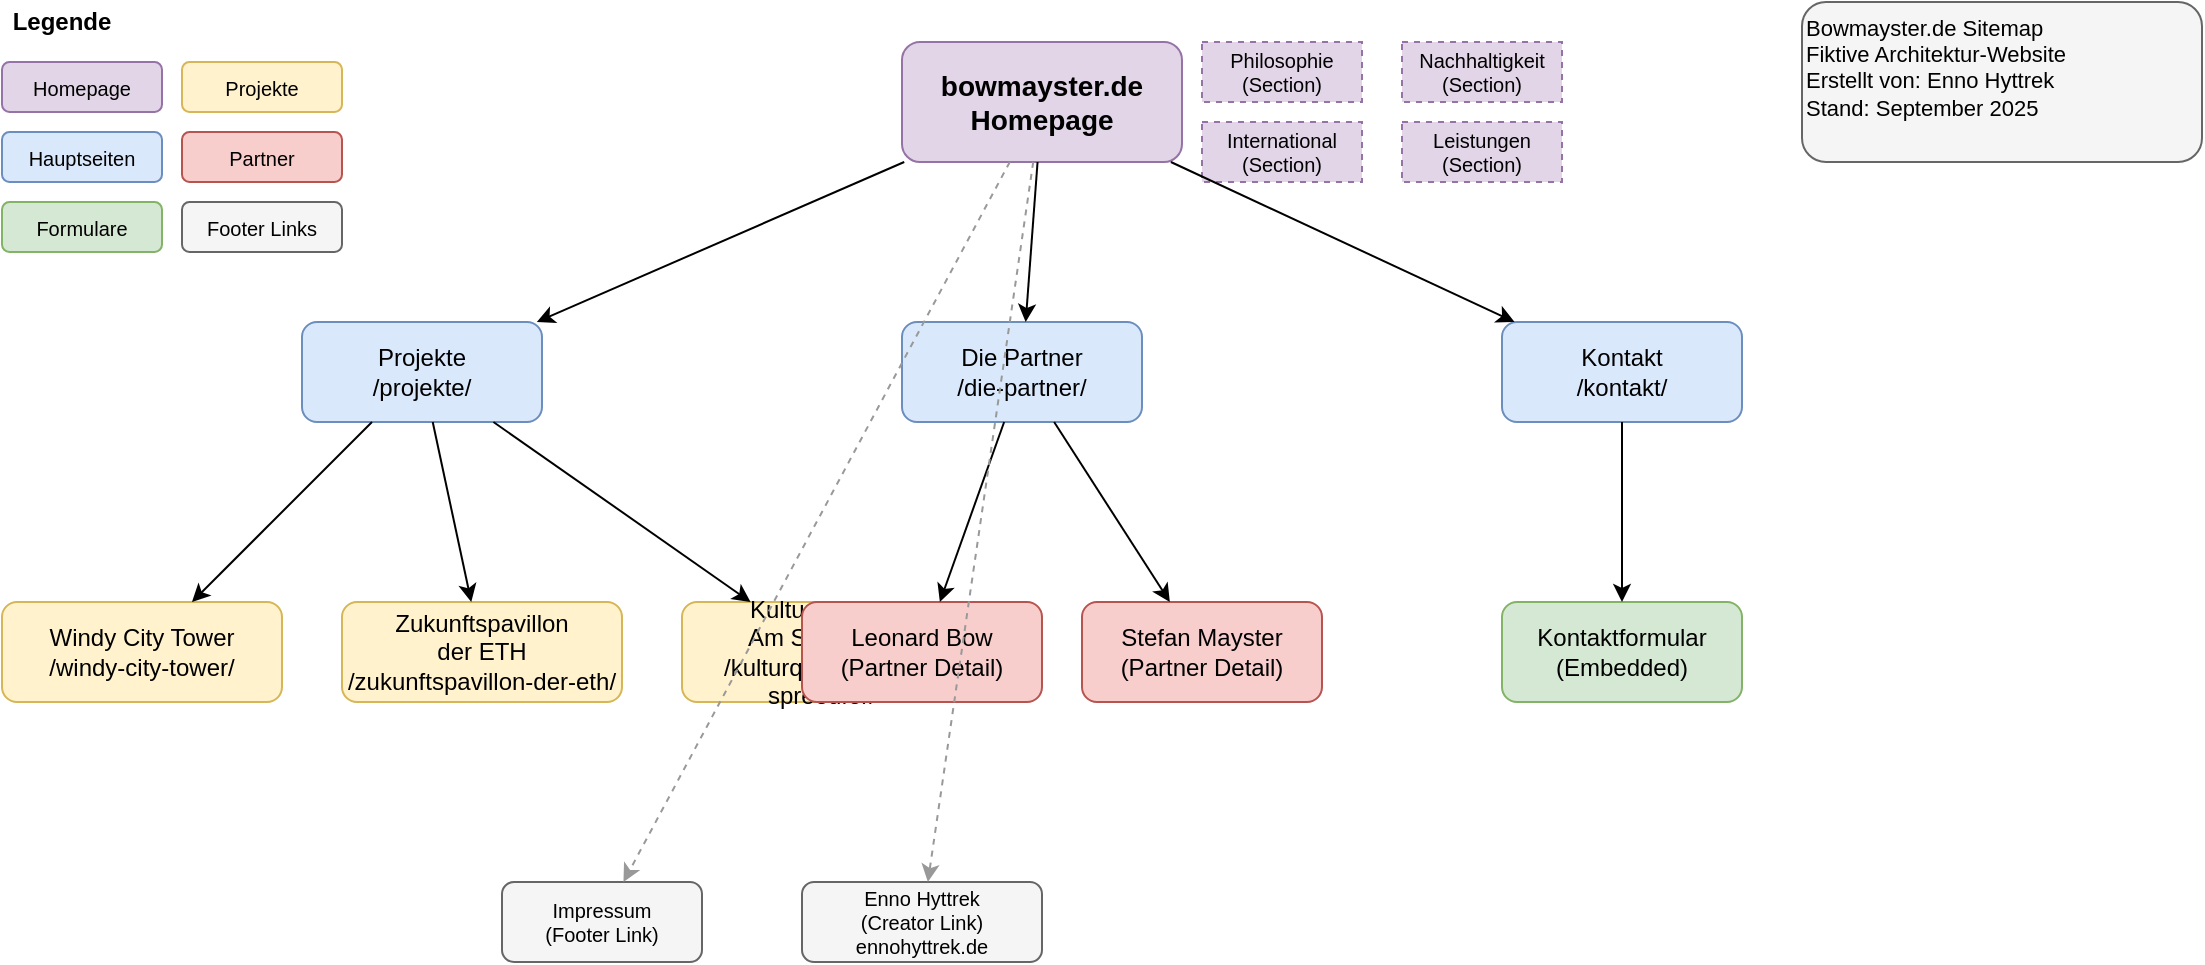 <mxfile>
    <diagram name="Bowmayster Sitemap" id="sitemap-bowmayster-a-01">
        <mxGraphModel dx="522" dy="1059" grid="1" gridSize="10" guides="1" tooltips="1" connect="1" arrows="1" fold="1" page="1" pageScale="1" pageWidth="1169" pageHeight="827" math="0" shadow="0">
            <root>
                <mxCell id="0"/>
                <mxCell id="1" parent="0"/>
                <mxCell id="homepage" value="bowmayster.de&#xa;Homepage" style="rounded=1;whiteSpace=wrap;html=1;fillColor=#e1d5e7;strokeColor=#9673a6;fontStyle=1;fontSize=14;" parent="1" vertex="1">
                    <mxGeometry x="500" y="80" width="140" height="60" as="geometry"/>
                </mxCell>
                <mxCell id="projekte" value="Projekte&#xa;/projekte/" style="rounded=1;whiteSpace=wrap;html=1;fillColor=#dae8fc;strokeColor=#6c8ebf;" parent="1" vertex="1">
                    <mxGeometry x="200" y="220" width="120" height="50" as="geometry"/>
                </mxCell>
                <mxCell id="partner" value="Die Partner&#xa;/die-partner/" style="rounded=1;whiteSpace=wrap;html=1;fillColor=#dae8fc;strokeColor=#6c8ebf;" parent="1" vertex="1">
                    <mxGeometry x="500" y="220" width="120" height="50" as="geometry"/>
                </mxCell>
                <mxCell id="kontakt" value="Kontakt&#xa;/kontakt/" style="rounded=1;whiteSpace=wrap;html=1;fillColor=#dae8fc;strokeColor=#6c8ebf;" parent="1" vertex="1">
                    <mxGeometry x="800" y="220" width="120" height="50" as="geometry"/>
                </mxCell>
                <mxCell id="windy-city" value="Windy City Tower&#xa;/windy-city-tower/" style="rounded=1;whiteSpace=wrap;html=1;fillColor=#fff2cc;strokeColor=#d6b656;" parent="1" vertex="1">
                    <mxGeometry x="50" y="360" width="140" height="50" as="geometry"/>
                </mxCell>
                <mxCell id="zukunftspavillon" value="Zukunftspavillon&#xa;der ETH&#xa;/zukunftspavillon-der-eth/" style="rounded=1;whiteSpace=wrap;html=1;fillColor=#fff2cc;strokeColor=#d6b656;" parent="1" vertex="1">
                    <mxGeometry x="220" y="360" width="140" height="50" as="geometry"/>
                </mxCell>
                <mxCell id="kulturquartier" value="Kulturquartier&#xa;Am Spreeufer&#xa;/kulturquartier-am-spreeufer/" style="rounded=1;whiteSpace=wrap;html=1;fillColor=#fff2cc;strokeColor=#d6b656;" parent="1" vertex="1">
                    <mxGeometry x="390" y="360" width="140" height="50" as="geometry"/>
                </mxCell>
                <mxCell id="leonard-bow" value="Leonard Bow&#xa;(Partner Detail)" style="rounded=1;whiteSpace=wrap;html=1;fillColor=#f8cecc;strokeColor=#b85450;" parent="1" vertex="1">
                    <mxGeometry x="450" y="360" width="120" height="50" as="geometry"/>
                </mxCell>
                <mxCell id="stefan-mayster" value="Stefan Mayster&#xa;(Partner Detail)" style="rounded=1;whiteSpace=wrap;html=1;fillColor=#f8cecc;strokeColor=#b85450;" parent="1" vertex="1">
                    <mxGeometry x="590" y="360" width="120" height="50" as="geometry"/>
                </mxCell>
                <mxCell id="contact-form" value="Kontaktformular&#xa;(Embedded)" style="rounded=1;whiteSpace=wrap;html=1;fillColor=#d5e8d4;strokeColor=#82b366;" parent="1" vertex="1">
                    <mxGeometry x="800" y="360" width="120" height="50" as="geometry"/>
                </mxCell>
                <mxCell id="imprint" value="Impressum&#xa;(Footer Link)" style="rounded=1;whiteSpace=wrap;html=1;fillColor=#f5f5f5;strokeColor=#666666;fontSize=10;" parent="1" vertex="1">
                    <mxGeometry x="300" y="500" width="100" height="40" as="geometry"/>
                </mxCell>
                <mxCell id="enno-hyttrek" value="Enno Hyttrek&#xa;(Creator Link)&#xa;ennohyttrek.de" style="rounded=1;whiteSpace=wrap;html=1;fillColor=#f5f5f5;strokeColor=#666666;fontSize=10;" parent="1" vertex="1">
                    <mxGeometry x="450" y="500" width="120" height="40" as="geometry"/>
                </mxCell>
                <mxCell id="philosophie" value="Philosophie&#xa;(Section)" style="rounded=0;whiteSpace=wrap;html=1;fillColor=#e1d5e7;strokeColor=#9673a6;fontSize=10;dashed=1;" parent="1" vertex="1">
                    <mxGeometry x="650" y="80" width="80" height="30" as="geometry"/>
                </mxCell>
                <mxCell id="international" value="International&#xa;(Section)" style="rounded=0;whiteSpace=wrap;html=1;fillColor=#e1d5e7;strokeColor=#9673a6;fontSize=10;dashed=1;" parent="1" vertex="1">
                    <mxGeometry x="650" y="120" width="80" height="30" as="geometry"/>
                </mxCell>
                <mxCell id="nachhaltigkeit" value="Nachhaltigkeit&#xa;(Section)" style="rounded=0;whiteSpace=wrap;html=1;fillColor=#e1d5e7;strokeColor=#9673a6;fontSize=10;dashed=1;" parent="1" vertex="1">
                    <mxGeometry x="750" y="80" width="80" height="30" as="geometry"/>
                </mxCell>
                <mxCell id="leistungen" value="Leistungen&#xa;(Section)" style="rounded=0;whiteSpace=wrap;html=1;fillColor=#e1d5e7;strokeColor=#9673a6;fontSize=10;dashed=1;" parent="1" vertex="1">
                    <mxGeometry x="750" y="120" width="80" height="30" as="geometry"/>
                </mxCell>
                <mxCell id="edge1" parent="1" source="homepage" target="projekte" edge="1">
                    <mxGeometry relative="1" as="geometry"/>
                </mxCell>
                <mxCell id="edge2" parent="1" source="homepage" target="partner" edge="1">
                    <mxGeometry relative="1" as="geometry"/>
                </mxCell>
                <mxCell id="edge3" parent="1" source="homepage" target="kontakt" edge="1">
                    <mxGeometry relative="1" as="geometry"/>
                </mxCell>
                <mxCell id="edge4" parent="1" source="projekte" target="windy-city" edge="1">
                    <mxGeometry relative="1" as="geometry"/>
                </mxCell>
                <mxCell id="edge5" parent="1" source="projekte" target="zukunftspavillon" edge="1">
                    <mxGeometry relative="1" as="geometry"/>
                </mxCell>
                <mxCell id="edge6" parent="1" source="projekte" target="kulturquartier" edge="1">
                    <mxGeometry relative="1" as="geometry"/>
                </mxCell>
                <mxCell id="edge7" parent="1" source="partner" target="leonard-bow" edge="1">
                    <mxGeometry relative="1" as="geometry"/>
                </mxCell>
                <mxCell id="edge8" parent="1" source="partner" target="stefan-mayster" edge="1">
                    <mxGeometry relative="1" as="geometry"/>
                </mxCell>
                <mxCell id="edge9" parent="1" source="kontakt" target="contact-form" edge="1">
                    <mxGeometry relative="1" as="geometry"/>
                </mxCell>
                <mxCell id="edge10" style="dashed=1;strokeColor=#999999;" parent="1" source="homepage" target="imprint" edge="1">
                    <mxGeometry relative="1" as="geometry"/>
                </mxCell>
                <mxCell id="edge11" style="dashed=1;strokeColor=#999999;" parent="1" source="homepage" target="enno-hyttrek" edge="1">
                    <mxGeometry relative="1" as="geometry"/>
                </mxCell>
                <mxCell id="legend-title" value="Legende" style="text;html=1;strokeColor=none;fillColor=none;align=center;verticalAlign=middle;whiteSpace=wrap;rounded=0;fontStyle=1;" parent="1" vertex="1">
                    <mxGeometry x="50" y="60" width="60" height="20" as="geometry"/>
                </mxCell>
                <mxCell id="legend-homepage" value="Homepage" style="rounded=1;whiteSpace=wrap;html=1;fillColor=#e1d5e7;strokeColor=#9673a6;fontSize=10;" parent="1" vertex="1">
                    <mxGeometry x="50" y="90" width="80" height="25" as="geometry"/>
                </mxCell>
                <mxCell id="legend-main" value="Hauptseiten" style="rounded=1;whiteSpace=wrap;html=1;fillColor=#dae8fc;strokeColor=#6c8ebf;fontSize=10;" parent="1" vertex="1">
                    <mxGeometry x="50" y="125" width="80" height="25" as="geometry"/>
                </mxCell>
                <mxCell id="legend-projects" value="Projekte" style="rounded=1;whiteSpace=wrap;html=1;fillColor=#fff2cc;strokeColor=#d6b656;fontSize=10;" parent="1" vertex="1">
                    <mxGeometry x="140" y="90" width="80" height="25" as="geometry"/>
                </mxCell>
                <mxCell id="legend-partners" value="Partner" style="rounded=1;whiteSpace=wrap;html=1;fillColor=#f8cecc;strokeColor=#b85450;fontSize=10;" parent="1" vertex="1">
                    <mxGeometry x="140" y="125" width="80" height="25" as="geometry"/>
                </mxCell>
                <mxCell id="legend-forms" value="Formulare" style="rounded=1;whiteSpace=wrap;html=1;fillColor=#d5e8d4;strokeColor=#82b366;fontSize=10;" parent="1" vertex="1">
                    <mxGeometry x="50" y="160" width="80" height="25" as="geometry"/>
                </mxCell>
                <mxCell id="legend-footer" value="Footer Links" style="rounded=1;whiteSpace=wrap;html=1;fillColor=#f5f5f5;strokeColor=#666666;fontSize=10;" parent="1" vertex="1">
                    <mxGeometry x="140" y="160" width="80" height="25" as="geometry"/>
                </mxCell>
                <mxCell id="site-info" value="Bowmayster.de Sitemap&#xa;Fiktive Architektur-Website&#xa;Erstellt von: Enno Hyttrek&#xa;Stand: September 2025" style="text;html=1;strokeColor=#666666;fillColor=#f5f5f5;align=left;verticalAlign=top;whiteSpace=wrap;rounded=1;fontSize=11;" parent="1" vertex="1">
                    <mxGeometry x="950" y="60" width="200" height="80" as="geometry"/>
                </mxCell>
            </root>
        </mxGraphModel>
    </diagram>
</mxfile>